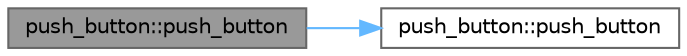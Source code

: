 digraph "push_button::push_button"
{
 // LATEX_PDF_SIZE
  bgcolor="transparent";
  edge [fontname=Helvetica,fontsize=10,labelfontname=Helvetica,labelfontsize=10];
  node [fontname=Helvetica,fontsize=10,shape=box,height=0.2,width=0.4];
  rankdir="LR";
  Node1 [id="Node000001",label="push_button::push_button",height=0.2,width=0.4,color="gray40", fillcolor="grey60", style="filled", fontcolor="black",tooltip=" "];
  Node1 -> Node2 [id="edge2_Node000001_Node000002",color="steelblue1",style="solid",tooltip=" "];
  Node2 [id="Node000002",label="push_button::push_button",height=0.2,width=0.4,color="grey40", fillcolor="white", style="filled",URL="$classpush__button.html#aad4a63f557f728b0ee02b716c84e4cb2",tooltip=" "];
}
